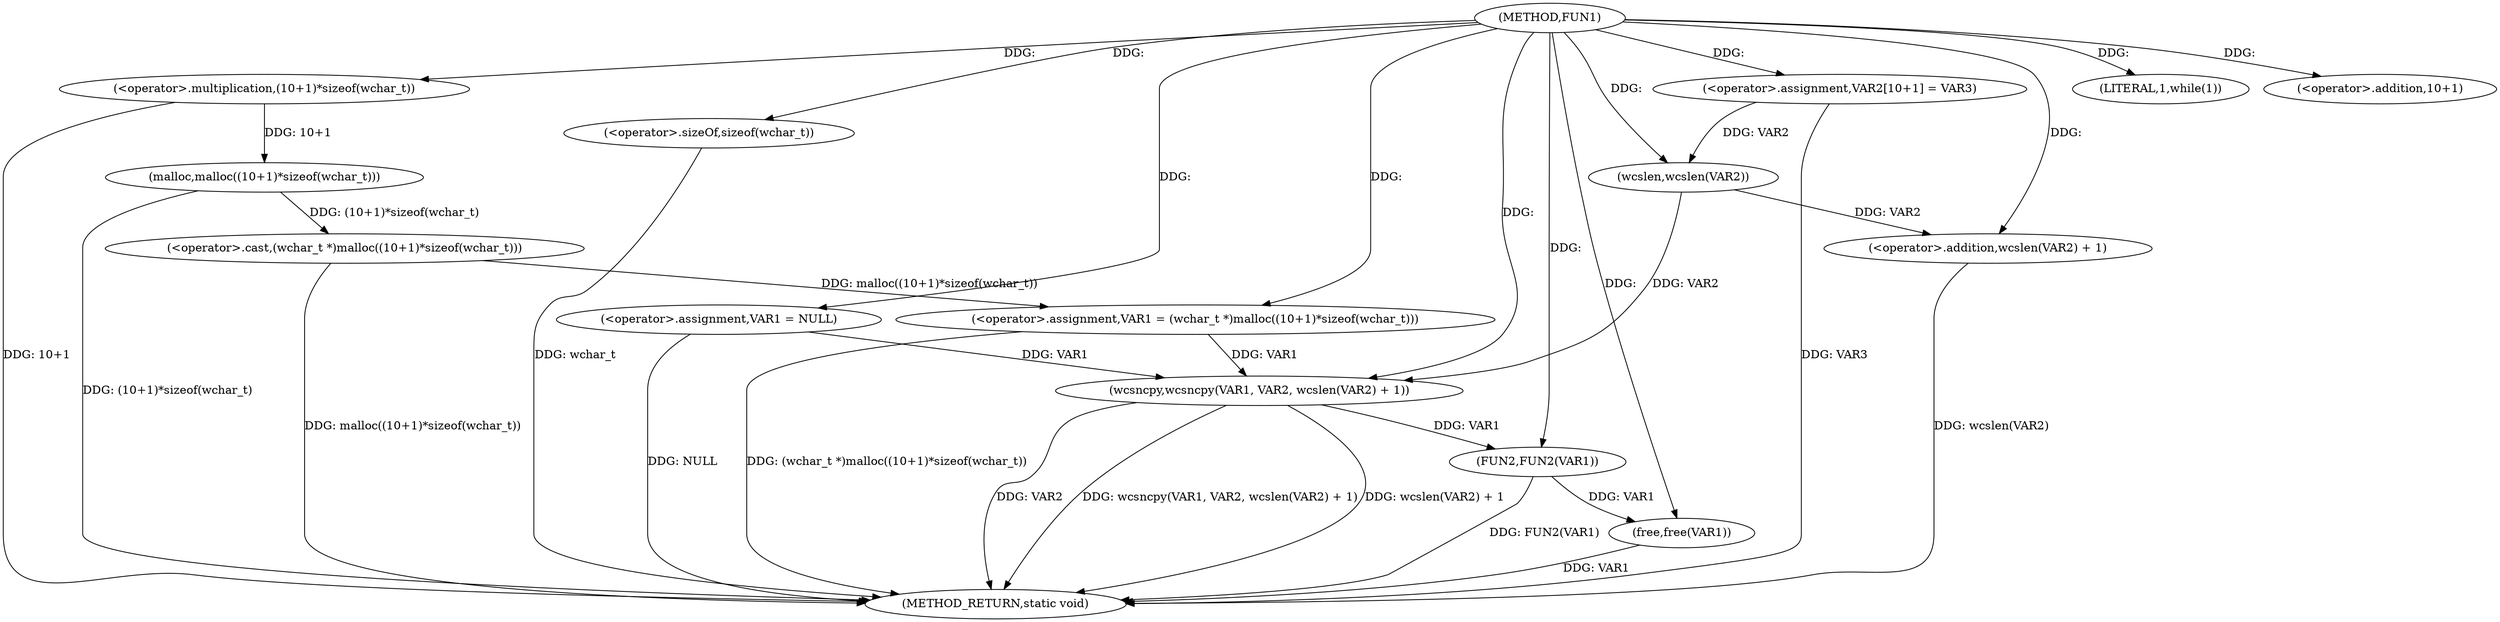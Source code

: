 digraph FUN1 {  
"1000100" [label = "(METHOD,FUN1)" ]
"1000137" [label = "(METHOD_RETURN,static void)" ]
"1000103" [label = "(<operator>.assignment,VAR1 = NULL)" ]
"1000107" [label = "(LITERAL,1,while(1))" ]
"1000109" [label = "(<operator>.assignment,VAR1 = (wchar_t *)malloc((10+1)*sizeof(wchar_t)))" ]
"1000111" [label = "(<operator>.cast,(wchar_t *)malloc((10+1)*sizeof(wchar_t)))" ]
"1000113" [label = "(malloc,malloc((10+1)*sizeof(wchar_t)))" ]
"1000114" [label = "(<operator>.multiplication,(10+1)*sizeof(wchar_t))" ]
"1000115" [label = "(<operator>.addition,10+1)" ]
"1000118" [label = "(<operator>.sizeOf,sizeof(wchar_t))" ]
"1000123" [label = "(<operator>.assignment,VAR2[10+1] = VAR3)" ]
"1000126" [label = "(wcsncpy,wcsncpy(VAR1, VAR2, wcslen(VAR2) + 1))" ]
"1000129" [label = "(<operator>.addition,wcslen(VAR2) + 1)" ]
"1000130" [label = "(wcslen,wcslen(VAR2))" ]
"1000133" [label = "(FUN2,FUN2(VAR1))" ]
"1000135" [label = "(free,free(VAR1))" ]
  "1000123" -> "1000137"  [ label = "DDG: VAR3"] 
  "1000103" -> "1000137"  [ label = "DDG: NULL"] 
  "1000113" -> "1000137"  [ label = "DDG: (10+1)*sizeof(wchar_t)"] 
  "1000114" -> "1000137"  [ label = "DDG: 10+1"] 
  "1000133" -> "1000137"  [ label = "DDG: FUN2(VAR1)"] 
  "1000135" -> "1000137"  [ label = "DDG: VAR1"] 
  "1000126" -> "1000137"  [ label = "DDG: VAR2"] 
  "1000118" -> "1000137"  [ label = "DDG: wchar_t"] 
  "1000109" -> "1000137"  [ label = "DDG: (wchar_t *)malloc((10+1)*sizeof(wchar_t))"] 
  "1000129" -> "1000137"  [ label = "DDG: wcslen(VAR2)"] 
  "1000126" -> "1000137"  [ label = "DDG: wcsncpy(VAR1, VAR2, wcslen(VAR2) + 1)"] 
  "1000126" -> "1000137"  [ label = "DDG: wcslen(VAR2) + 1"] 
  "1000111" -> "1000137"  [ label = "DDG: malloc((10+1)*sizeof(wchar_t))"] 
  "1000100" -> "1000103"  [ label = "DDG: "] 
  "1000100" -> "1000107"  [ label = "DDG: "] 
  "1000111" -> "1000109"  [ label = "DDG: malloc((10+1)*sizeof(wchar_t))"] 
  "1000100" -> "1000109"  [ label = "DDG: "] 
  "1000113" -> "1000111"  [ label = "DDG: (10+1)*sizeof(wchar_t)"] 
  "1000114" -> "1000113"  [ label = "DDG: 10+1"] 
  "1000100" -> "1000114"  [ label = "DDG: "] 
  "1000100" -> "1000115"  [ label = "DDG: "] 
  "1000100" -> "1000118"  [ label = "DDG: "] 
  "1000100" -> "1000123"  [ label = "DDG: "] 
  "1000103" -> "1000126"  [ label = "DDG: VAR1"] 
  "1000109" -> "1000126"  [ label = "DDG: VAR1"] 
  "1000100" -> "1000126"  [ label = "DDG: "] 
  "1000130" -> "1000126"  [ label = "DDG: VAR2"] 
  "1000130" -> "1000129"  [ label = "DDG: VAR2"] 
  "1000123" -> "1000130"  [ label = "DDG: VAR2"] 
  "1000100" -> "1000130"  [ label = "DDG: "] 
  "1000100" -> "1000129"  [ label = "DDG: "] 
  "1000126" -> "1000133"  [ label = "DDG: VAR1"] 
  "1000100" -> "1000133"  [ label = "DDG: "] 
  "1000133" -> "1000135"  [ label = "DDG: VAR1"] 
  "1000100" -> "1000135"  [ label = "DDG: "] 
}
